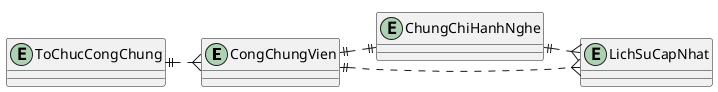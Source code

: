 @startuml erd
!pragma layout smetana
left to right direction
entity CongChungVien
entity ChungChiHanhNghe
entity LichSuCapNhat
entity ToChucCongChung

CongChungVien ||..|| ChungChiHanhNghe
ToChucCongChung ||..{ CongChungVien
CongChungVien ||..{ LichSuCapNhat
ChungChiHanhNghe ||..{ LichSuCapNhat

@enduml


